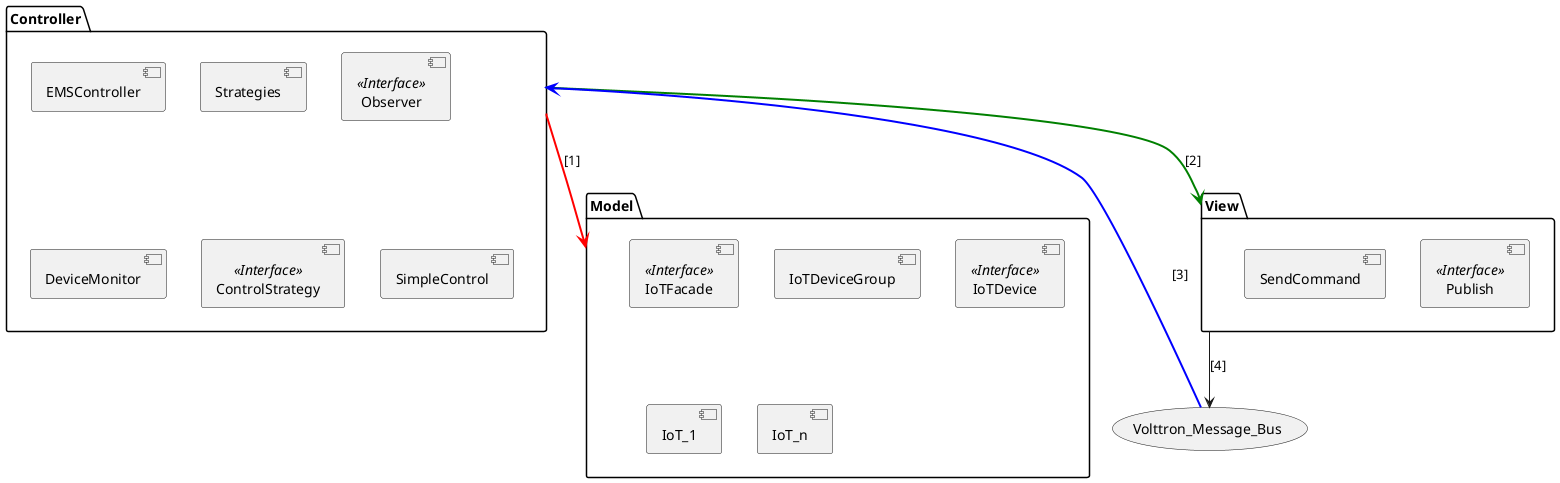 @startuml
usecase   Volttron_Message_Bus
package "Model" {
    [IoTFacade] <<Interface>>
    [IoTDeviceGroup]
    [IoTDevice] <<Interface>>
    [IoT_1]
    [IoT_n]
}

package "Controller" {
    [EMSController]
    [Strategies]
    [Observer] <<Interface>>
    [DeviceMonitor]
    [ControlStrategy] <<Interface>>
    [SimpleControl]
}

package "View" {
    [Publish] <<Interface>>
    [SendCommand]
}

' [Controller] - [#Red][thickness=4] down-> [Model] : [1]
' [Controller] - [#Green][thickness=2] down-> [View] : [2]
' [Volttron_Message_Bus]- [#Blue][thickness=2] left->[Controller] :[3]


[Controller] -down[#Red,thickness=2]-> [Model] : [1]
[Controller] -[#Green,thickness=2]-> [View] : [2]
[Volttron_Message_Bus]-left[#Blue,thickness=2]->[Controller] : [3]
[View]-->[Volttron_Message_Bus] :[4]

' [UserInterface] --> [SmartPlugController]
' [SmartPlugController] --> [IOTDeviceFacade]
' [SmartPlugController] --> [PriorityControlStrategy]
' [PriorityControlStrategy] <|-- [SimplePriorityStrategy]
' [IOTDeviceFacade] <|-- [IOTDeviceFacadeImpl]
' [IOTDeviceFacadeImpl] --> [SmartPlug]
' [IOTDeviceFacadeImpl] --> [SmartLight]
' [PowerConsumptionMonitor] --> [SmartPlugController]
@enduml
